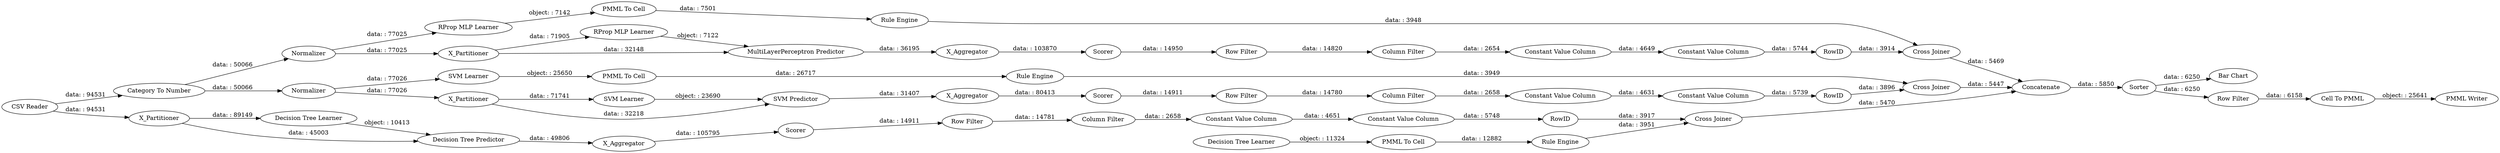 digraph {
	"377220146191467224_2" [label=X_Partitioner]
	"-5120072225408657528_2" [label=X_Partitioner]
	"-1221827012520985373_294" [label="Column Filter"]
	"377220146191467224_41" [label=Scorer]
	"-5120072225408657528_7" [label=X_Aggregator]
	"9183902515105667147_293" [label=RowID]
	"4610332444209315510_32" [label="MultiLayerPerceptron Predictor"]
	"4610332444209315510_2" [label=X_Partitioner]
	"-1221827012520985373_293" [label=RowID]
	"7627642528906648289_34" [label="Rule Engine"]
	"4610332444209315510_38" [label="Cross Joiner"]
	"9183902515105667147_292" [label="Constant Value Column"]
	"8117100531656482499_294" [label="Column Filter"]
	"9183902515105667147_294" [label="Column Filter"]
	"-5120072225408657528_31" [label="Decision Tree Learner"]
	"7099626253315069208_58" [label="Category To Number"]
	"7627642528906648289_22" [label="PMML To Cell"]
	"4610332444209315510_40" [label=Scorer]
	"-7754071796339919894_33" [label="Decision Tree Learner"]
	"-1221827012520985373_9" [label="Row Filter"]
	"4610332444209315510_39" [label=Normalizer]
	"8117100531656482499_292" [label="Constant Value Column"]
	"7099626253315069208_61" [label="PMML Writer"]
	"-7754071796339919894_34" [label="Rule Engine"]
	"-5120072225408657528_38" [label="Cross Joiner"]
	"7099626253315069208_60" [label=Concatenate]
	"-5120072225408657528_39" [label=Scorer]
	"8117100531656482499_9" [label="Row Filter"]
	"-5120072225408657528_32" [label="Decision Tree Predictor"]
	"7099626253315069208_52" [label=Sorter]
	"7099626253315069208_54" [label="Cell To PMML"]
	"9183902515105667147_9" [label="Row Filter"]
	"7627642528906648289_35" [label="RProp MLP Learner"]
	"8117100531656482499_293" [label=RowID]
	"8979479044670227231_34" [label="PMML To Cell"]
	"377220146191467224_40" [label=Normalizer]
	"4610332444209315510_7" [label=X_Aggregator]
	"377220146191467224_7" [label=X_Aggregator]
	"377220146191467224_39" [label="Cross Joiner"]
	"9183902515105667147_290" [label="Constant Value Column"]
	"7099626253315069208_59" [label="Bar Chart"]
	"8979479044670227231_35" [label="Rule Engine"]
	"-7754071796339919894_28" [label="PMML To Cell"]
	"-1221827012520985373_290" [label="Constant Value Column"]
	"-1221827012520985373_292" [label="Constant Value Column"]
	"377220146191467224_31" [label="SVM Learner"]
	"8117100531656482499_290" [label="Constant Value Column"]
	"7099626253315069208_53" [label="Row Filter"]
	"8979479044670227231_33" [label="SVM Learner"]
	"377220146191467224_32" [label="SVM Predictor"]
	"4610332444209315510_31" [label="RProp MLP Learner"]
	"7099626253315069208_62" [label="CSV Reader"]
	"-7754071796339919894_28" -> "-7754071796339919894_34" [label="data: : 12882"]
	"377220146191467224_40" -> "8979479044670227231_33" [label="data: : 77026"]
	"9183902515105667147_293" -> "-5120072225408657528_38" [label="data: : 3917"]
	"377220146191467224_31" -> "377220146191467224_32" [label="object: : 23690"]
	"-1221827012520985373_293" -> "4610332444209315510_38" [label="data: : 3914"]
	"377220146191467224_40" -> "377220146191467224_2" [label="data: : 77026"]
	"8979479044670227231_35" -> "377220146191467224_39" [label="data: : 3949"]
	"4610332444209315510_2" -> "4610332444209315510_32" [label="data: : 32148"]
	"7627642528906648289_35" -> "7627642528906648289_22" [label="object: : 7142"]
	"8979479044670227231_33" -> "8979479044670227231_34" [label="object: : 25650"]
	"7099626253315069208_58" -> "4610332444209315510_39" [label="data: : 50066"]
	"4610332444209315510_31" -> "4610332444209315510_32" [label="object: : 7122"]
	"-5120072225408657528_31" -> "-5120072225408657528_32" [label="object: : 10413"]
	"377220146191467224_32" -> "377220146191467224_7" [label="data: : 31407"]
	"-7754071796339919894_34" -> "-5120072225408657528_38" [label="data: : 3951"]
	"-5120072225408657528_7" -> "-5120072225408657528_39" [label="data: : 105795"]
	"-5120072225408657528_38" -> "7099626253315069208_60" [label="data: : 5470"]
	"9183902515105667147_9" -> "9183902515105667147_294" [label="data: : 14781"]
	"4610332444209315510_2" -> "4610332444209315510_31" [label="data: : 71905"]
	"-7754071796339919894_33" -> "-7754071796339919894_28" [label="object: : 11324"]
	"8117100531656482499_9" -> "8117100531656482499_294" [label="data: : 14780"]
	"-5120072225408657528_32" -> "-5120072225408657528_7" [label="data: : 49806"]
	"7099626253315069208_60" -> "7099626253315069208_52" [label="data: : 5850"]
	"8117100531656482499_294" -> "8117100531656482499_290" [label="data: : 2658"]
	"9183902515105667147_290" -> "9183902515105667147_292" [label="data: : 4651"]
	"-1221827012520985373_294" -> "-1221827012520985373_290" [label="data: : 2654"]
	"-5120072225408657528_2" -> "-5120072225408657528_31" [label="data: : 89149"]
	"-1221827012520985373_292" -> "-1221827012520985373_293" [label="data: : 5744"]
	"8117100531656482499_292" -> "8117100531656482499_293" [label="data: : 5739"]
	"8117100531656482499_293" -> "377220146191467224_39" [label="data: : 3896"]
	"7099626253315069208_58" -> "377220146191467224_40" [label="data: : 50066"]
	"7099626253315069208_62" -> "7099626253315069208_58" [label="data: : 94531"]
	"9183902515105667147_294" -> "9183902515105667147_290" [label="data: : 2658"]
	"377220146191467224_7" -> "377220146191467224_41" [label="data: : 80413"]
	"8979479044670227231_34" -> "8979479044670227231_35" [label="data: : 26717"]
	"7099626253315069208_52" -> "7099626253315069208_59" [label="data: : 6250"]
	"-5120072225408657528_39" -> "9183902515105667147_9" [label="data: : 14911"]
	"8117100531656482499_290" -> "8117100531656482499_292" [label="data: : 4631"]
	"9183902515105667147_292" -> "9183902515105667147_293" [label="data: : 5748"]
	"-1221827012520985373_290" -> "-1221827012520985373_292" [label="data: : 4649"]
	"7099626253315069208_53" -> "7099626253315069208_54" [label="data: : 6158"]
	"4610332444209315510_7" -> "4610332444209315510_40" [label="data: : 103870"]
	"4610332444209315510_40" -> "-1221827012520985373_9" [label="data: : 14950"]
	"377220146191467224_39" -> "7099626253315069208_60" [label="data: : 5447"]
	"7099626253315069208_54" -> "7099626253315069208_61" [label="object: : 25641"]
	"4610332444209315510_32" -> "4610332444209315510_7" [label="data: : 36195"]
	"7627642528906648289_34" -> "4610332444209315510_38" [label="data: : 3948"]
	"377220146191467224_2" -> "377220146191467224_31" [label="data: : 71741"]
	"4610332444209315510_39" -> "4610332444209315510_2" [label="data: : 77025"]
	"377220146191467224_2" -> "377220146191467224_32" [label="data: : 32218"]
	"7099626253315069208_62" -> "-5120072225408657528_2" [label="data: : 94531"]
	"377220146191467224_41" -> "8117100531656482499_9" [label="data: : 14911"]
	"4610332444209315510_38" -> "7099626253315069208_60" [label="data: : 5469"]
	"-1221827012520985373_9" -> "-1221827012520985373_294" [label="data: : 14820"]
	"-5120072225408657528_2" -> "-5120072225408657528_32" [label="data: : 45003"]
	"7627642528906648289_22" -> "7627642528906648289_34" [label="data: : 7501"]
	"7099626253315069208_52" -> "7099626253315069208_53" [label="data: : 6250"]
	"4610332444209315510_39" -> "7627642528906648289_35" [label="data: : 77025"]
	rankdir=LR
}
